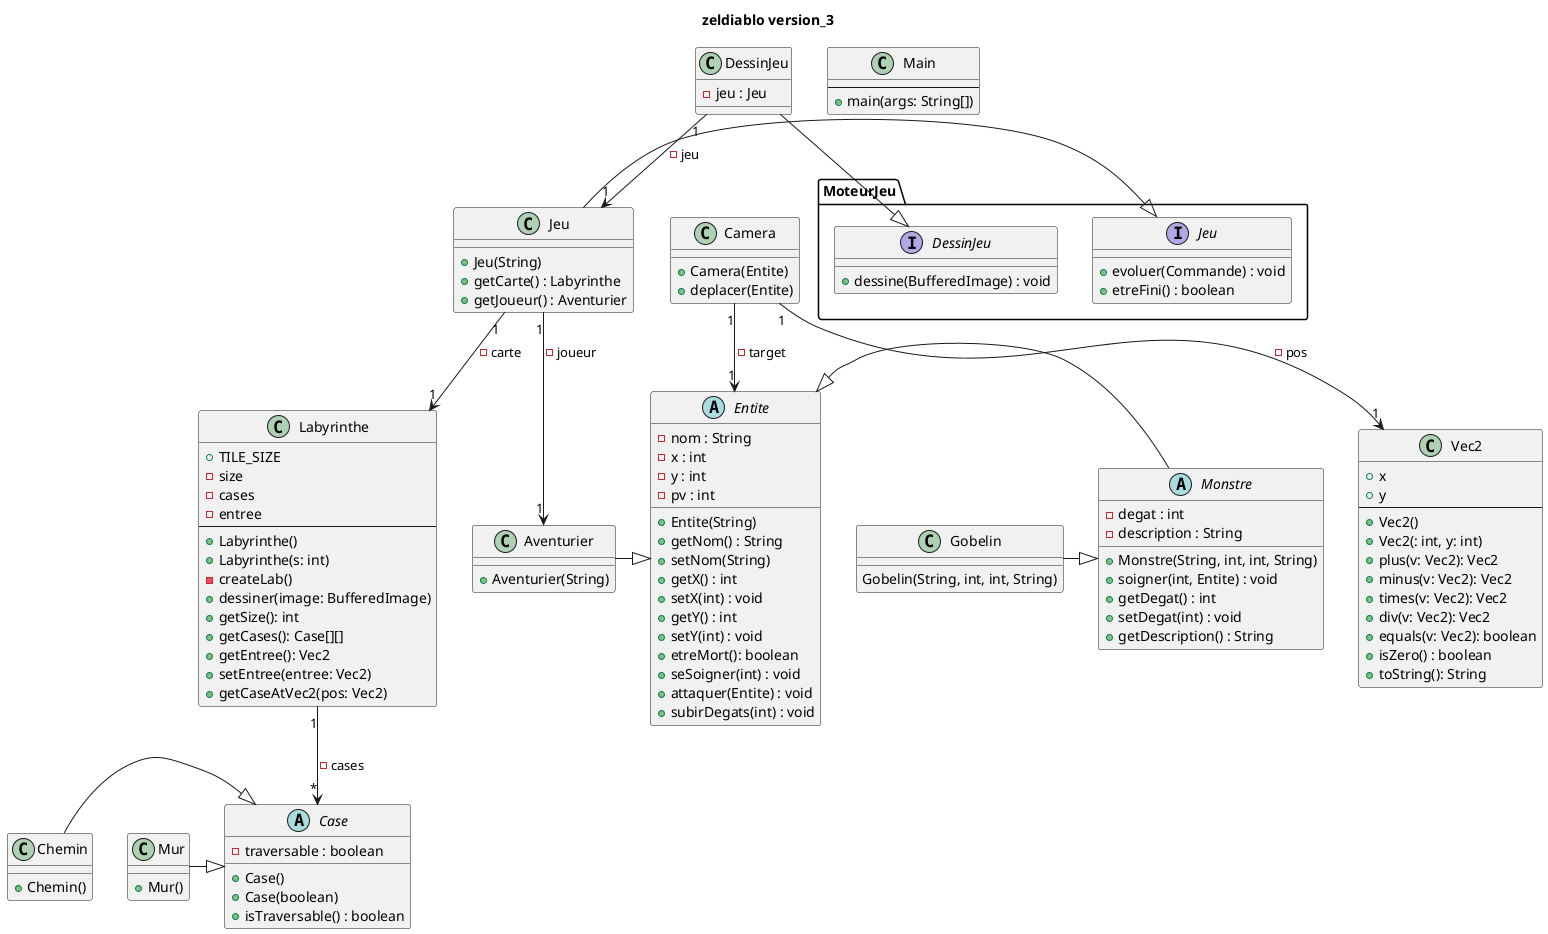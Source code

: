 @startuml
title zeldiablo version_3

class Jeu{

    + Jeu(String)
    + getCarte() : Labyrinthe
    + getJoueur() : Aventurier
}

abstract class Case{
    - traversable : boolean
    + Case()
    + Case(boolean)
    + isTraversable() : boolean
}

class Chemin{

    + Chemin()
}

class Mur{

    + Mur()
}

class Labyrinthe {
    + TILE_SIZE
    - size
    - cases
    - entree
    --
    + Labyrinthe()
    + Labyrinthe(s: int)
    - createLab()
    + dessiner(image: BufferedImage)
    + getSize(): int
    + getCases(): Case[][]
    + getEntree(): Vec2
    + setEntree(entree: Vec2)
    + getCaseAtVec2(pos: Vec2)
}

class Vec2 {
    + x
    + y
    --
    + Vec2()
    + Vec2(: int, y: int)
    + plus(v: Vec2): Vec2
    + minus(v: Vec2): Vec2
    + times(v: Vec2): Vec2
    + div(v: Vec2): Vec2
    + equals(v: Vec2): boolean
    + isZero() : boolean
    + toString(): String
}



abstract class Entite{

    - nom : String
    - x : int
    - y : int
    - pv : int

    + Entite(String)
    + getNom() : String
    + setNom(String)
    + getX() : int
    + setX(int) : void
    + getY() : int
    + setY(int) : void
    + etreMort(): boolean
    + seSoigner(int) : void
    + attaquer(Entite) : void
    + subirDegats(int) : void

}

abstract Monstre{
    - degat : int
    - description : String

    + Monstre(String, int, int, String)
    + soigner(int, Entite) : void
    + getDegat() : int
    + setDegat(int) : void
    + getDescription() : String
}

class Gobelin{

    Gobelin(String, int, int, String)
}

class Aventurier{
    + Aventurier(String)
}

class DessinJeu{
    - jeu : Jeu
}

class Main{
    --
    + main(args: String[])
}

interface MoteurJeu.DessinJeu{
    + dessine(BufferedImage) : void
}

interface MoteurJeu.Jeu{
    + evoluer(Commande) : void
    + etreFini() : boolean
}


class Camera {
    + Camera(Entite)
    + deplacer(Entite)
}


Labyrinthe "1" --> "*" Case : - cases
Chemin -|> Case
Mur -|> Case
Jeu -|> MoteurJeu.Jeu
DessinJeu -|> MoteurJeu.DessinJeu
Aventurier -|> Entite
Monstre -|> Entite
Gobelin -|> Monstre
Jeu "1" --> "1" Labyrinthe : - carte
Jeu "1" --> "1" Aventurier : - joueur
DessinJeu "1" --> "1" Jeu : - jeu
Camera "1" --> "1" Entite : - target
Camera "1" --> "1" Vec2 : - pos
@enduml